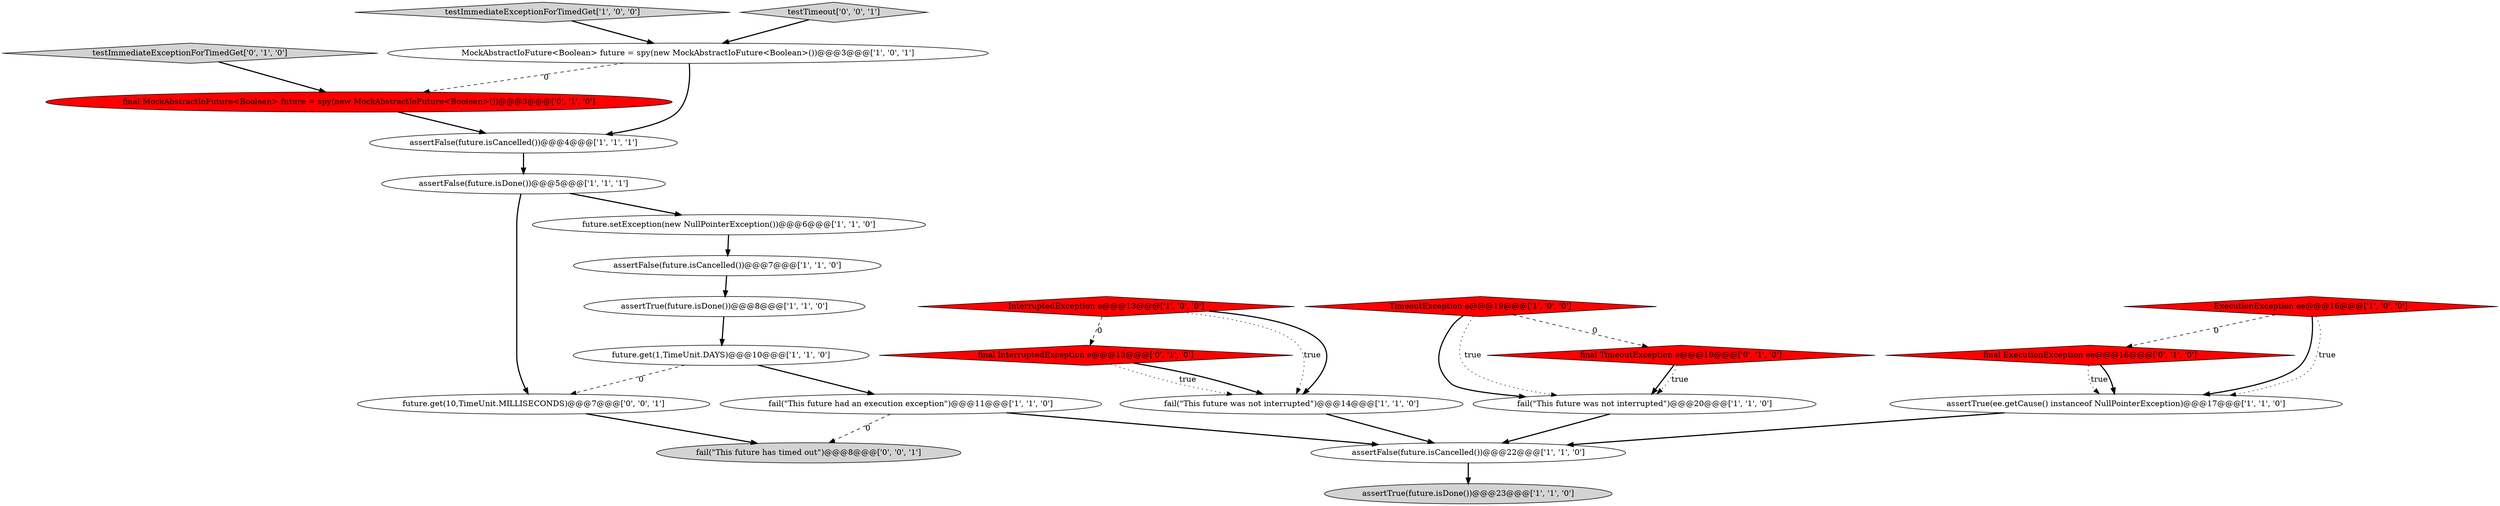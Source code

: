 digraph {
23 [style = filled, label = "future.get(10,TimeUnit.MILLISECONDS)@@@7@@@['0', '0', '1']", fillcolor = white, shape = ellipse image = "AAA0AAABBB3BBB"];
5 [style = filled, label = "assertFalse(future.isDone())@@@5@@@['1', '1', '1']", fillcolor = white, shape = ellipse image = "AAA0AAABBB1BBB"];
18 [style = filled, label = "final InterruptedException e@@@13@@@['0', '1', '0']", fillcolor = red, shape = diamond image = "AAA1AAABBB2BBB"];
21 [style = filled, label = "final ExecutionException ee@@@16@@@['0', '1', '0']", fillcolor = red, shape = diamond image = "AAA1AAABBB2BBB"];
7 [style = filled, label = "future.setException(new NullPointerException())@@@6@@@['1', '1', '0']", fillcolor = white, shape = ellipse image = "AAA0AAABBB1BBB"];
10 [style = filled, label = "assertTrue(future.isDone())@@@23@@@['1', '1', '0']", fillcolor = lightgray, shape = ellipse image = "AAA0AAABBB1BBB"];
9 [style = filled, label = "fail(\"This future was not interrupted\")@@@14@@@['1', '1', '0']", fillcolor = white, shape = ellipse image = "AAA0AAABBB1BBB"];
20 [style = filled, label = "testImmediateExceptionForTimedGet['0', '1', '0']", fillcolor = lightgray, shape = diamond image = "AAA0AAABBB2BBB"];
3 [style = filled, label = "testImmediateExceptionForTimedGet['1', '0', '0']", fillcolor = lightgray, shape = diamond image = "AAA0AAABBB1BBB"];
17 [style = filled, label = "final MockAbstractIoFuture<Boolean> future = spy(new MockAbstractIoFuture<Boolean>())@@@3@@@['0', '1', '0']", fillcolor = red, shape = ellipse image = "AAA1AAABBB2BBB"];
22 [style = filled, label = "testTimeout['0', '0', '1']", fillcolor = lightgray, shape = diamond image = "AAA0AAABBB3BBB"];
16 [style = filled, label = "TimeoutException e@@@19@@@['1', '0', '0']", fillcolor = red, shape = diamond image = "AAA1AAABBB1BBB"];
14 [style = filled, label = "assertFalse(future.isCancelled())@@@7@@@['1', '1', '0']", fillcolor = white, shape = ellipse image = "AAA0AAABBB1BBB"];
15 [style = filled, label = "fail(\"This future had an execution exception\")@@@11@@@['1', '1', '0']", fillcolor = white, shape = ellipse image = "AAA0AAABBB1BBB"];
24 [style = filled, label = "fail(\"This future has timed out\")@@@8@@@['0', '0', '1']", fillcolor = lightgray, shape = ellipse image = "AAA0AAABBB3BBB"];
2 [style = filled, label = "assertFalse(future.isCancelled())@@@22@@@['1', '1', '0']", fillcolor = white, shape = ellipse image = "AAA0AAABBB1BBB"];
0 [style = filled, label = "fail(\"This future was not interrupted\")@@@20@@@['1', '1', '0']", fillcolor = white, shape = ellipse image = "AAA0AAABBB1BBB"];
19 [style = filled, label = "final TimeoutException e@@@19@@@['0', '1', '0']", fillcolor = red, shape = diamond image = "AAA1AAABBB2BBB"];
6 [style = filled, label = "InterruptedException e@@@13@@@['1', '0', '0']", fillcolor = red, shape = diamond image = "AAA1AAABBB1BBB"];
12 [style = filled, label = "assertTrue(future.isDone())@@@8@@@['1', '1', '0']", fillcolor = white, shape = ellipse image = "AAA0AAABBB1BBB"];
8 [style = filled, label = "assertFalse(future.isCancelled())@@@4@@@['1', '1', '1']", fillcolor = white, shape = ellipse image = "AAA0AAABBB1BBB"];
4 [style = filled, label = "ExecutionException ee@@@16@@@['1', '0', '0']", fillcolor = red, shape = diamond image = "AAA1AAABBB1BBB"];
1 [style = filled, label = "future.get(1,TimeUnit.DAYS)@@@10@@@['1', '1', '0']", fillcolor = white, shape = ellipse image = "AAA0AAABBB1BBB"];
11 [style = filled, label = "MockAbstractIoFuture<Boolean> future = spy(new MockAbstractIoFuture<Boolean>())@@@3@@@['1', '0', '1']", fillcolor = white, shape = ellipse image = "AAA0AAABBB1BBB"];
13 [style = filled, label = "assertTrue(ee.getCause() instanceof NullPointerException)@@@17@@@['1', '1', '0']", fillcolor = white, shape = ellipse image = "AAA0AAABBB1BBB"];
17->8 [style = bold, label=""];
15->2 [style = bold, label=""];
16->0 [style = bold, label=""];
20->17 [style = bold, label=""];
5->23 [style = bold, label=""];
16->19 [style = dashed, label="0"];
9->2 [style = bold, label=""];
1->15 [style = bold, label=""];
0->2 [style = bold, label=""];
4->13 [style = bold, label=""];
15->24 [style = dashed, label="0"];
3->11 [style = bold, label=""];
11->17 [style = dashed, label="0"];
2->10 [style = bold, label=""];
12->1 [style = bold, label=""];
4->21 [style = dashed, label="0"];
19->0 [style = bold, label=""];
6->18 [style = dashed, label="0"];
7->14 [style = bold, label=""];
4->13 [style = dotted, label="true"];
23->24 [style = bold, label=""];
16->0 [style = dotted, label="true"];
8->5 [style = bold, label=""];
6->9 [style = dotted, label="true"];
19->0 [style = dotted, label="true"];
14->12 [style = bold, label=""];
18->9 [style = dotted, label="true"];
18->9 [style = bold, label=""];
11->8 [style = bold, label=""];
5->7 [style = bold, label=""];
21->13 [style = dotted, label="true"];
6->9 [style = bold, label=""];
1->23 [style = dashed, label="0"];
22->11 [style = bold, label=""];
21->13 [style = bold, label=""];
13->2 [style = bold, label=""];
}
